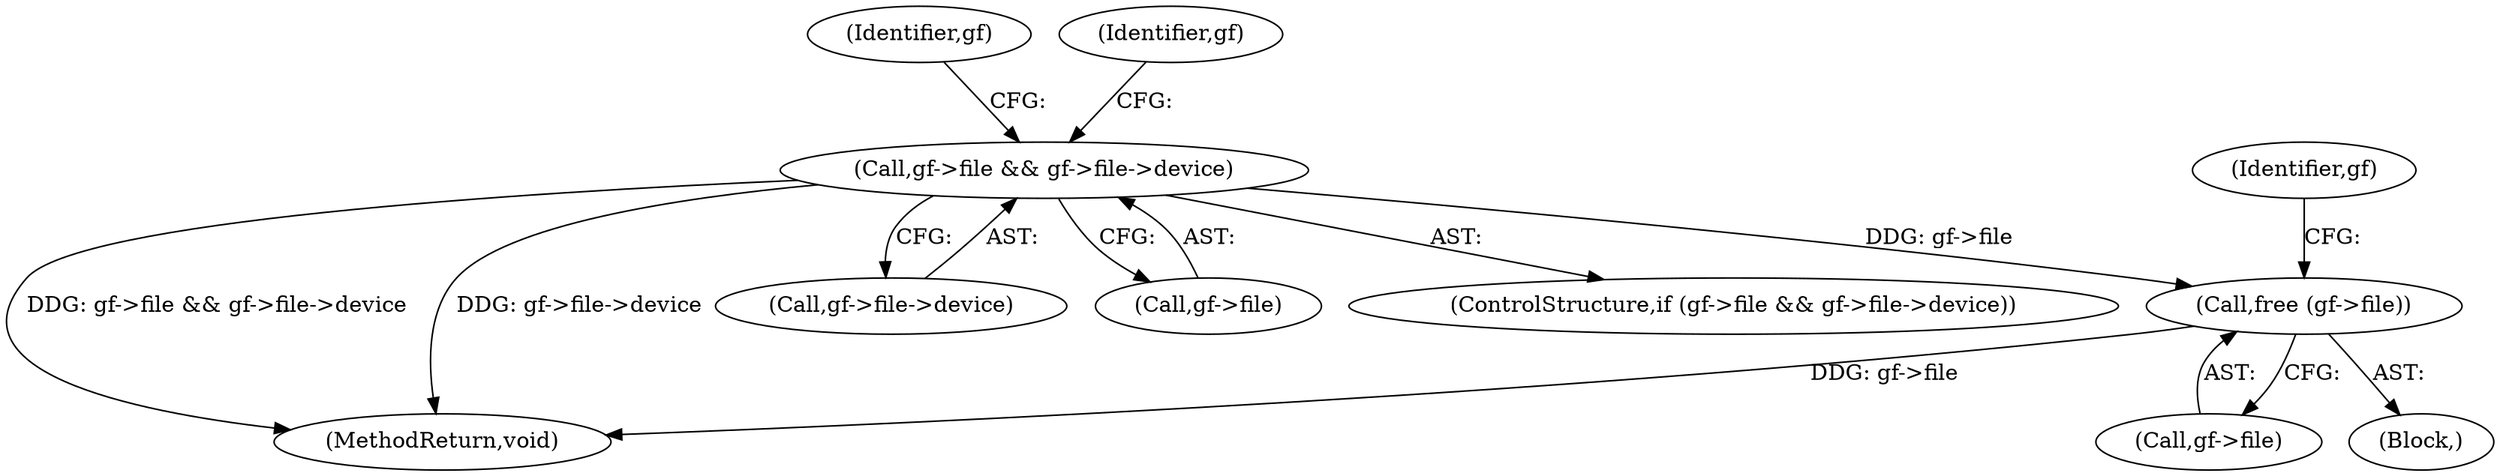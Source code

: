digraph "1_radare2_65000a7fd9eea62359e6d6714f17b94a99a82edd_3@API" {
"1000124" [label="(Call,free (gf->file))"];
"1000107" [label="(Call,gf->file && gf->file->device)"];
"1000105" [label="(Block,)"];
"1000130" [label="(MethodReturn,void)"];
"1000125" [label="(Call,gf->file)"];
"1000120" [label="(Identifier,gf)"];
"1000111" [label="(Call,gf->file->device)"];
"1000108" [label="(Call,gf->file)"];
"1000107" [label="(Call,gf->file && gf->file->device)"];
"1000129" [label="(Identifier,gf)"];
"1000124" [label="(Call,free (gf->file))"];
"1000126" [label="(Identifier,gf)"];
"1000106" [label="(ControlStructure,if (gf->file && gf->file->device))"];
"1000124" -> "1000105"  [label="AST: "];
"1000124" -> "1000125"  [label="CFG: "];
"1000125" -> "1000124"  [label="AST: "];
"1000129" -> "1000124"  [label="CFG: "];
"1000124" -> "1000130"  [label="DDG: gf->file"];
"1000107" -> "1000124"  [label="DDG: gf->file"];
"1000107" -> "1000106"  [label="AST: "];
"1000107" -> "1000108"  [label="CFG: "];
"1000107" -> "1000111"  [label="CFG: "];
"1000108" -> "1000107"  [label="AST: "];
"1000111" -> "1000107"  [label="AST: "];
"1000120" -> "1000107"  [label="CFG: "];
"1000126" -> "1000107"  [label="CFG: "];
"1000107" -> "1000130"  [label="DDG: gf->file && gf->file->device"];
"1000107" -> "1000130"  [label="DDG: gf->file->device"];
}
